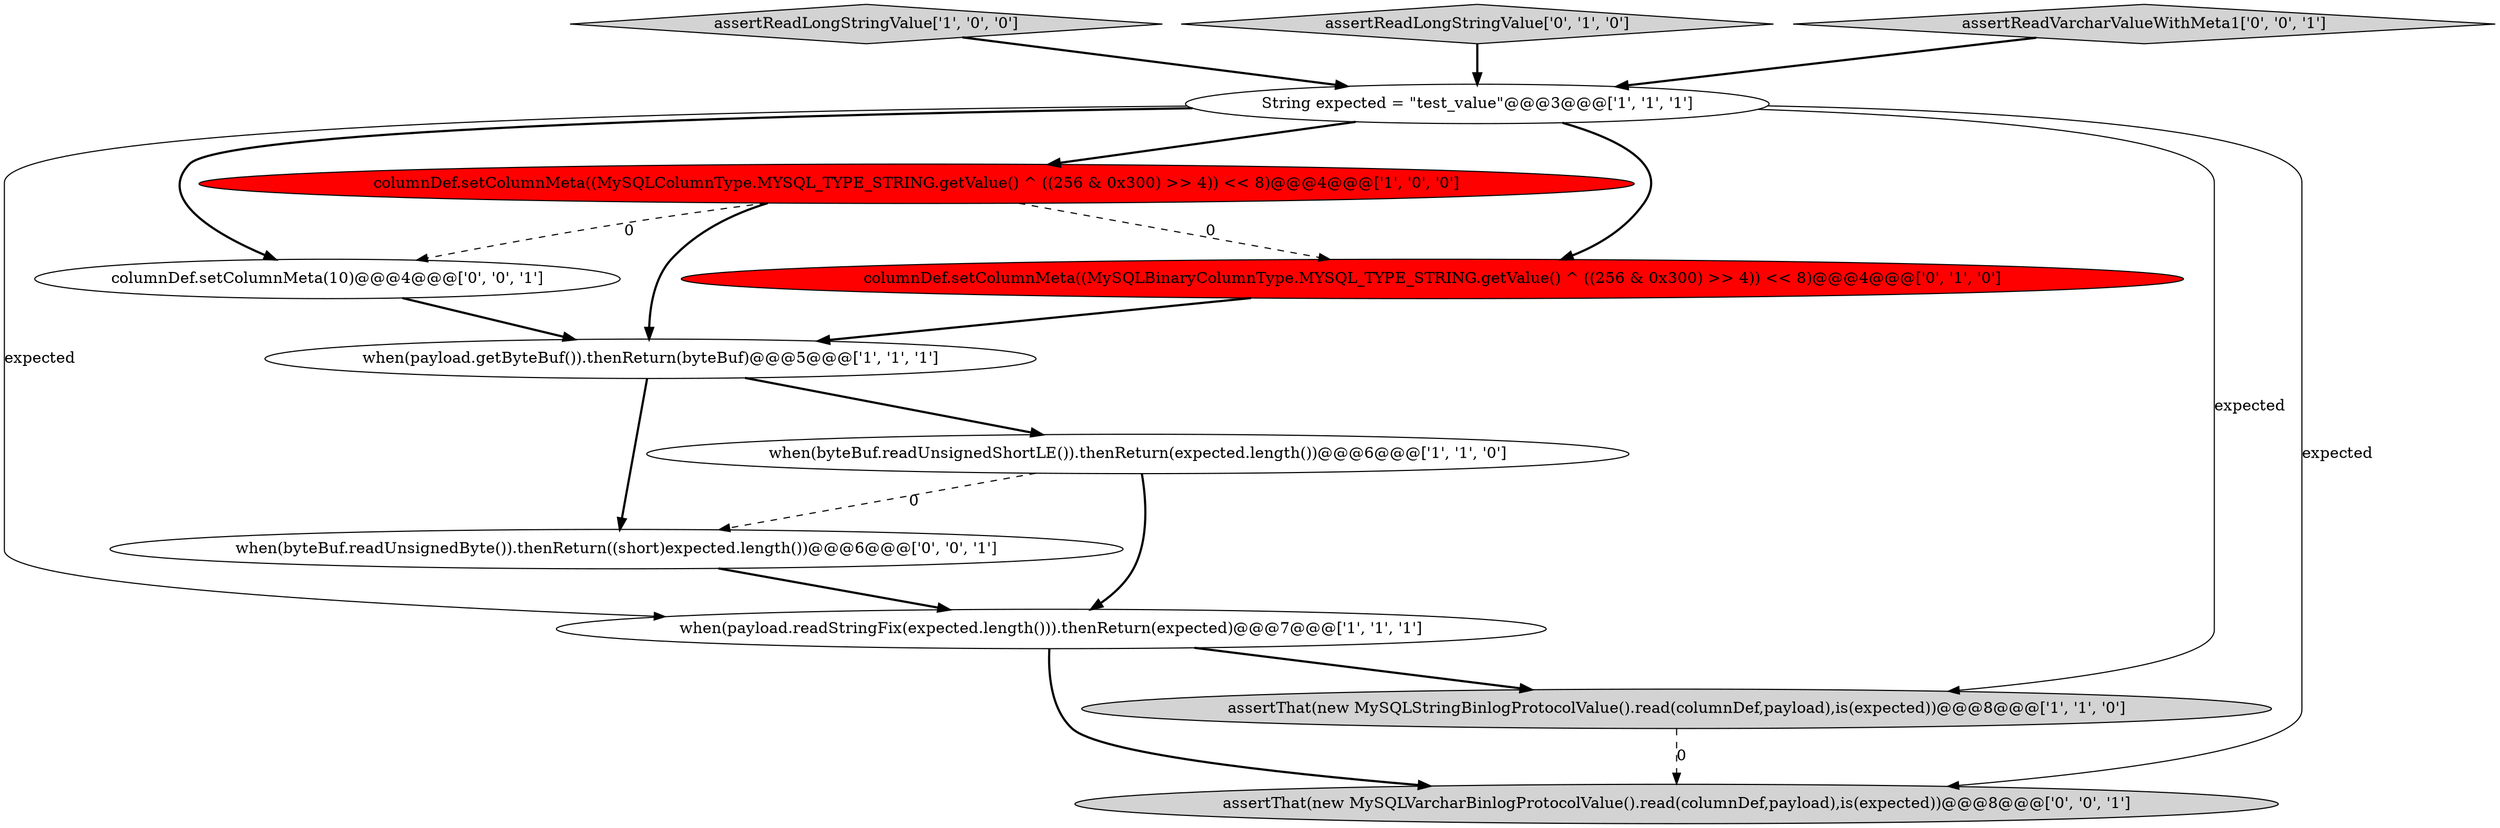 digraph {
1 [style = filled, label = "when(payload.readStringFix(expected.length())).thenReturn(expected)@@@7@@@['1', '1', '1']", fillcolor = white, shape = ellipse image = "AAA0AAABBB1BBB"];
2 [style = filled, label = "String expected = \"test_value\"@@@3@@@['1', '1', '1']", fillcolor = white, shape = ellipse image = "AAA0AAABBB1BBB"];
0 [style = filled, label = "when(byteBuf.readUnsignedShortLE()).thenReturn(expected.length())@@@6@@@['1', '1', '0']", fillcolor = white, shape = ellipse image = "AAA0AAABBB1BBB"];
4 [style = filled, label = "assertThat(new MySQLStringBinlogProtocolValue().read(columnDef,payload),is(expected))@@@8@@@['1', '1', '0']", fillcolor = lightgray, shape = ellipse image = "AAA0AAABBB1BBB"];
6 [style = filled, label = "assertReadLongStringValue['1', '0', '0']", fillcolor = lightgray, shape = diamond image = "AAA0AAABBB1BBB"];
12 [style = filled, label = "assertThat(new MySQLVarcharBinlogProtocolValue().read(columnDef,payload),is(expected))@@@8@@@['0', '0', '1']", fillcolor = lightgray, shape = ellipse image = "AAA0AAABBB3BBB"];
5 [style = filled, label = "columnDef.setColumnMeta((MySQLColumnType.MYSQL_TYPE_STRING.getValue() ^ ((256 & 0x300) >> 4)) << 8)@@@4@@@['1', '0', '0']", fillcolor = red, shape = ellipse image = "AAA1AAABBB1BBB"];
7 [style = filled, label = "assertReadLongStringValue['0', '1', '0']", fillcolor = lightgray, shape = diamond image = "AAA0AAABBB2BBB"];
11 [style = filled, label = "columnDef.setColumnMeta(10)@@@4@@@['0', '0', '1']", fillcolor = white, shape = ellipse image = "AAA0AAABBB3BBB"];
3 [style = filled, label = "when(payload.getByteBuf()).thenReturn(byteBuf)@@@5@@@['1', '1', '1']", fillcolor = white, shape = ellipse image = "AAA0AAABBB1BBB"];
9 [style = filled, label = "assertReadVarcharValueWithMeta1['0', '0', '1']", fillcolor = lightgray, shape = diamond image = "AAA0AAABBB3BBB"];
10 [style = filled, label = "when(byteBuf.readUnsignedByte()).thenReturn((short)expected.length())@@@6@@@['0', '0', '1']", fillcolor = white, shape = ellipse image = "AAA0AAABBB3BBB"];
8 [style = filled, label = "columnDef.setColumnMeta((MySQLBinaryColumnType.MYSQL_TYPE_STRING.getValue() ^ ((256 & 0x300) >> 4)) << 8)@@@4@@@['0', '1', '0']", fillcolor = red, shape = ellipse image = "AAA1AAABBB2BBB"];
5->3 [style = bold, label=""];
1->4 [style = bold, label=""];
2->12 [style = solid, label="expected"];
9->2 [style = bold, label=""];
2->1 [style = solid, label="expected"];
2->4 [style = solid, label="expected"];
8->3 [style = bold, label=""];
0->10 [style = dashed, label="0"];
3->0 [style = bold, label=""];
4->12 [style = dashed, label="0"];
6->2 [style = bold, label=""];
3->10 [style = bold, label=""];
5->11 [style = dashed, label="0"];
11->3 [style = bold, label=""];
7->2 [style = bold, label=""];
0->1 [style = bold, label=""];
1->12 [style = bold, label=""];
5->8 [style = dashed, label="0"];
10->1 [style = bold, label=""];
2->11 [style = bold, label=""];
2->8 [style = bold, label=""];
2->5 [style = bold, label=""];
}
